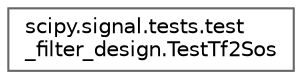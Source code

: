 digraph "Graphical Class Hierarchy"
{
 // LATEX_PDF_SIZE
  bgcolor="transparent";
  edge [fontname=Helvetica,fontsize=10,labelfontname=Helvetica,labelfontsize=10];
  node [fontname=Helvetica,fontsize=10,shape=box,height=0.2,width=0.4];
  rankdir="LR";
  Node0 [id="Node000000",label="scipy.signal.tests.test\l_filter_design.TestTf2Sos",height=0.2,width=0.4,color="grey40", fillcolor="white", style="filled",URL="$dc/d0b/classscipy_1_1signal_1_1tests_1_1test__filter__design_1_1TestTf2Sos.html",tooltip=" "];
}
